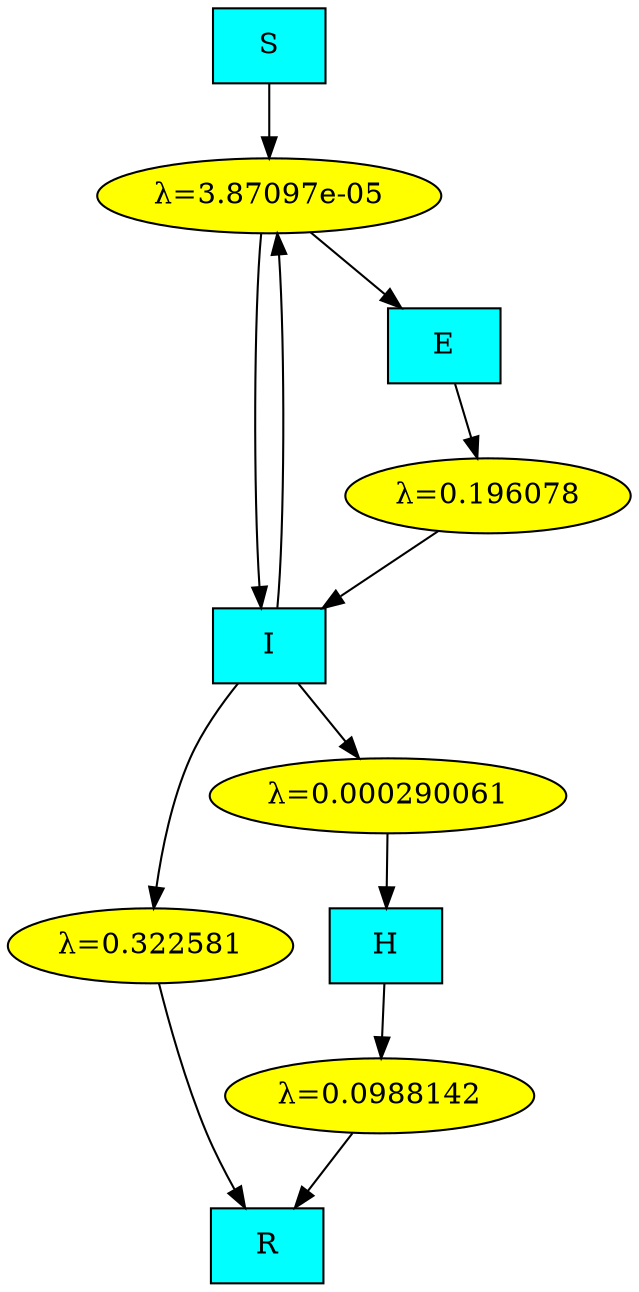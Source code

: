 digraph {
  r0 [label="λ=3.87097e-05",shape="oval",fillcolor="yellow",style="filled"];
  S -> r0;
  I -> r0;
  r0 -> E;
  r0 -> I;
  r1 [label="λ=0.196078",shape="oval",fillcolor="yellow",style="filled"];
  E -> r1;
  r1 -> I;
  r2 [label="λ=0.322581",shape="oval",fillcolor="yellow",style="filled"];
  I -> r2;
  r2 -> R;
  r3 [label="λ=0.000290061",shape="oval",fillcolor="yellow",style="filled"];
  I -> r3;
  r3 -> H;
  r4 [label="λ=0.0988142",shape="oval",fillcolor="yellow",style="filled"];
  H -> r4;
  r4 -> R;
  R [shape="rect",fillcolor="cyan",style="filled"];
  H [shape="rect",fillcolor="cyan",style="filled"];
  I [shape="rect",fillcolor="cyan",style="filled"];
  E [shape="rect",fillcolor="cyan",style="filled"];
  S [shape="rect",fillcolor="cyan",style="filled"];
}

